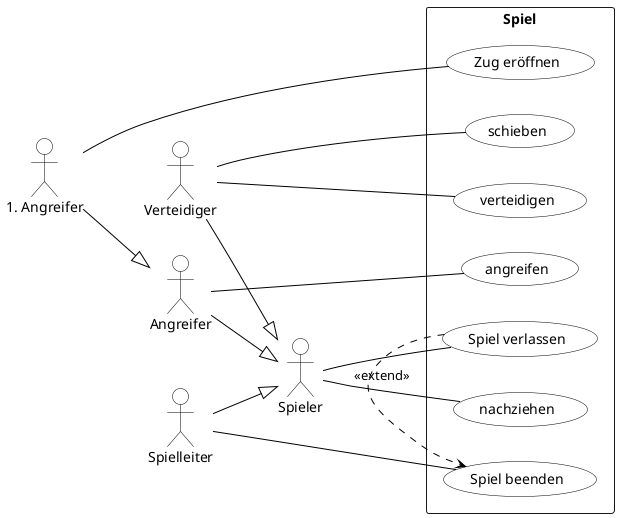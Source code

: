 @startuml
left to right direction

skinparam{
    UsecaseBackgroundColor white
    UsecaseBorderColor black

    ArrowColor black

    Shadowing false

    ActorBackgroundColor white
    ActorBorderColor black
}

actor :Spieler: as Spieler
actor :Angreifer: as Angreifer
actor :Verteidiger: as Verteidiger
actor :Spielleiter: as Leiter
actor :1. Angreifer: as a1


rectangle Spiel {
    (Zug eröffnen) as start
    (Spiel verlassen) as verlassen
    (Spiel beenden) as beenden
    (angreifen)
    (verteidigen)
    (schieben)
    (nachziehen)
}

Angreifer --|> Spieler
Verteidiger --|> Spieler
Leiter --|> Spieler
a1 --|> Angreifer

Spieler -- verlassen
Spieler -- nachziehen
Angreifer -- angreifen
Verteidiger -- verteidigen
Verteidiger -- schieben

a1 -- start 

Leiter -- beenden

verlassen .> beenden : <<extend>>

@enduml